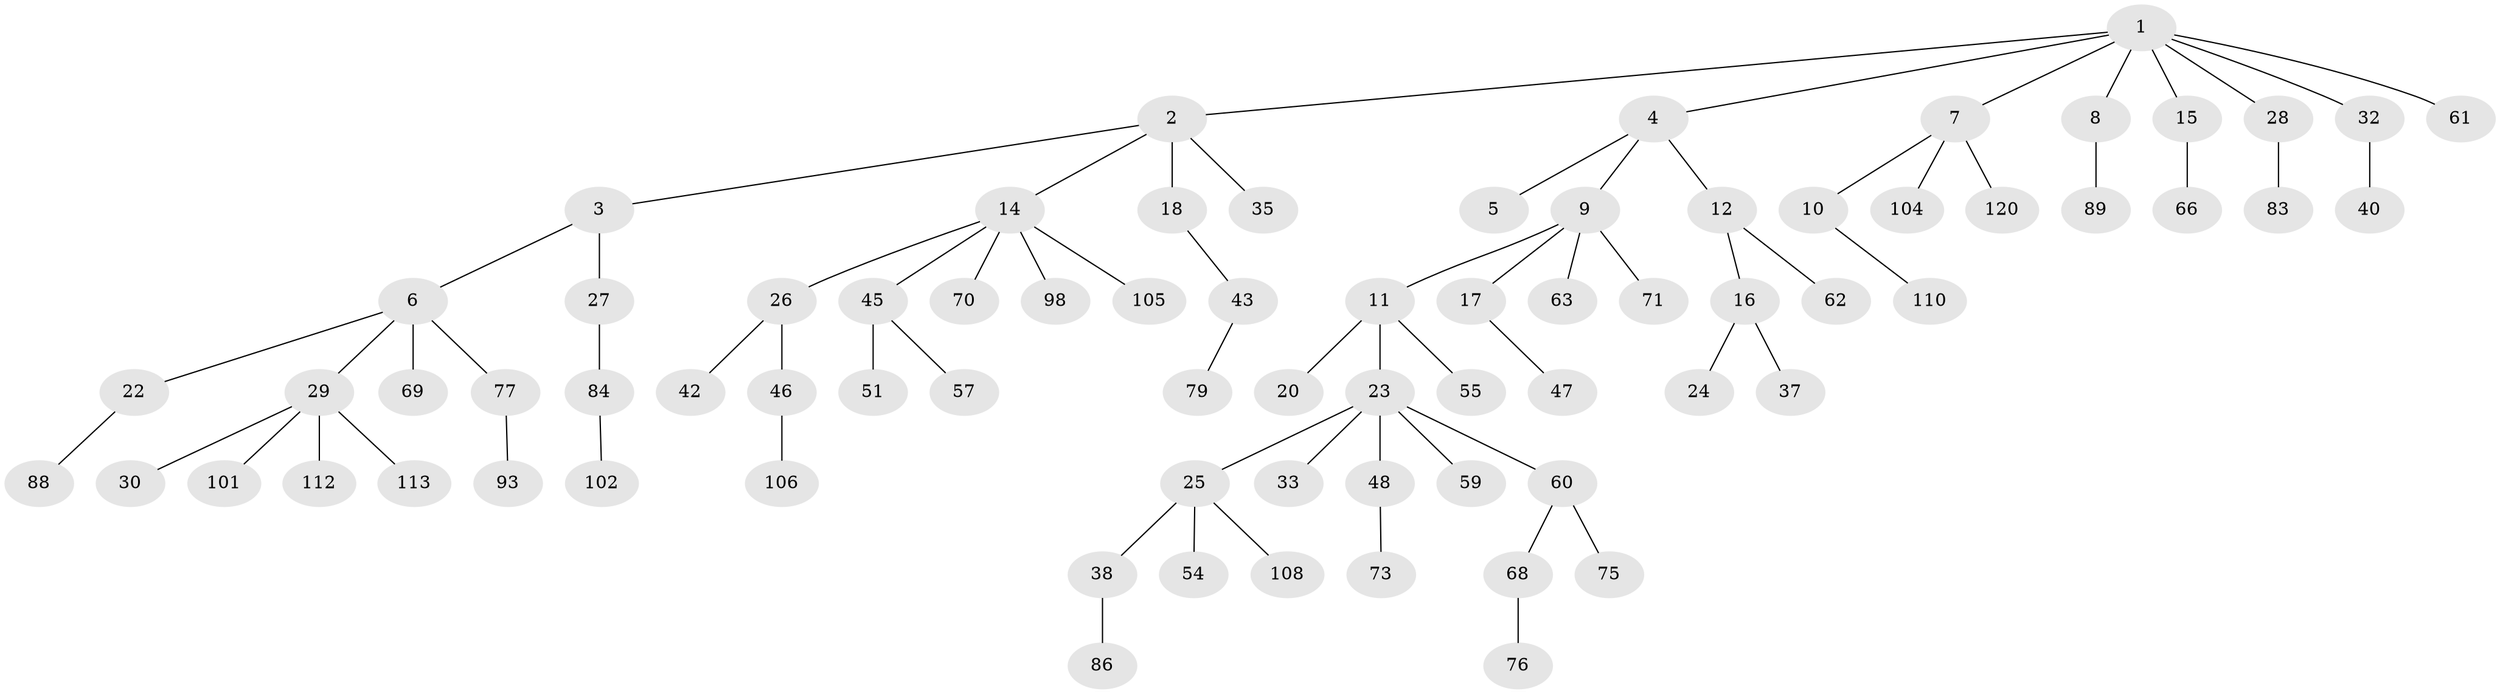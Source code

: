 // original degree distribution, {8: 0.007936507936507936, 5: 0.03968253968253968, 3: 0.12698412698412698, 4: 0.05555555555555555, 1: 0.48412698412698413, 2: 0.2698412698412698, 6: 0.015873015873015872}
// Generated by graph-tools (version 1.1) at 2025/19/03/04/25 18:19:17]
// undirected, 75 vertices, 74 edges
graph export_dot {
graph [start="1"]
  node [color=gray90,style=filled];
  1;
  2;
  3;
  4;
  5;
  6 [super="+13"];
  7;
  8;
  9;
  10;
  11 [super="+19+39"];
  12 [super="+49"];
  14 [super="+21+34"];
  15;
  16;
  17 [super="+56+36"];
  18 [super="+31"];
  20 [super="+97+65"];
  22 [super="+53+87"];
  23;
  24;
  25;
  26;
  27 [super="+50"];
  28;
  29 [super="+44+80"];
  30 [super="+117+52+41+82"];
  32 [super="+94"];
  33;
  35 [super="+74"];
  37;
  38;
  40;
  42 [super="+58"];
  43;
  45;
  46;
  47;
  48;
  51 [super="+99"];
  54;
  55 [super="+95+91"];
  57 [super="+78"];
  59 [super="+115+123+92"];
  60;
  61 [super="+122"];
  62 [super="+85"];
  63;
  66 [super="+107"];
  68;
  69;
  70;
  71;
  73;
  75;
  76;
  77 [super="+81"];
  79;
  83;
  84;
  86;
  88 [super="+121"];
  89;
  93;
  98;
  101;
  102;
  104;
  105;
  106 [super="+118"];
  108;
  110;
  112;
  113;
  120 [super="+125"];
  1 -- 2;
  1 -- 4;
  1 -- 7;
  1 -- 8;
  1 -- 15;
  1 -- 28;
  1 -- 32;
  1 -- 61;
  2 -- 3;
  2 -- 14;
  2 -- 18;
  2 -- 35;
  3 -- 6;
  3 -- 27;
  4 -- 5;
  4 -- 9;
  4 -- 12;
  6 -- 29;
  6 -- 69;
  6 -- 77;
  6 -- 22;
  7 -- 10;
  7 -- 104;
  7 -- 120;
  8 -- 89;
  9 -- 11;
  9 -- 17;
  9 -- 63;
  9 -- 71;
  10 -- 110;
  11 -- 20;
  11 -- 23;
  11 -- 55;
  12 -- 16;
  12 -- 62;
  14 -- 45;
  14 -- 70;
  14 -- 105;
  14 -- 26;
  14 -- 98;
  15 -- 66;
  16 -- 24;
  16 -- 37;
  17 -- 47;
  18 -- 43;
  22 -- 88;
  23 -- 25;
  23 -- 33;
  23 -- 48;
  23 -- 59;
  23 -- 60;
  25 -- 38;
  25 -- 54;
  25 -- 108;
  26 -- 42;
  26 -- 46;
  27 -- 84;
  28 -- 83;
  29 -- 30;
  29 -- 101;
  29 -- 113;
  29 -- 112;
  32 -- 40;
  38 -- 86;
  43 -- 79;
  45 -- 51;
  45 -- 57;
  46 -- 106;
  48 -- 73;
  60 -- 68;
  60 -- 75;
  68 -- 76;
  77 -- 93;
  84 -- 102;
}
